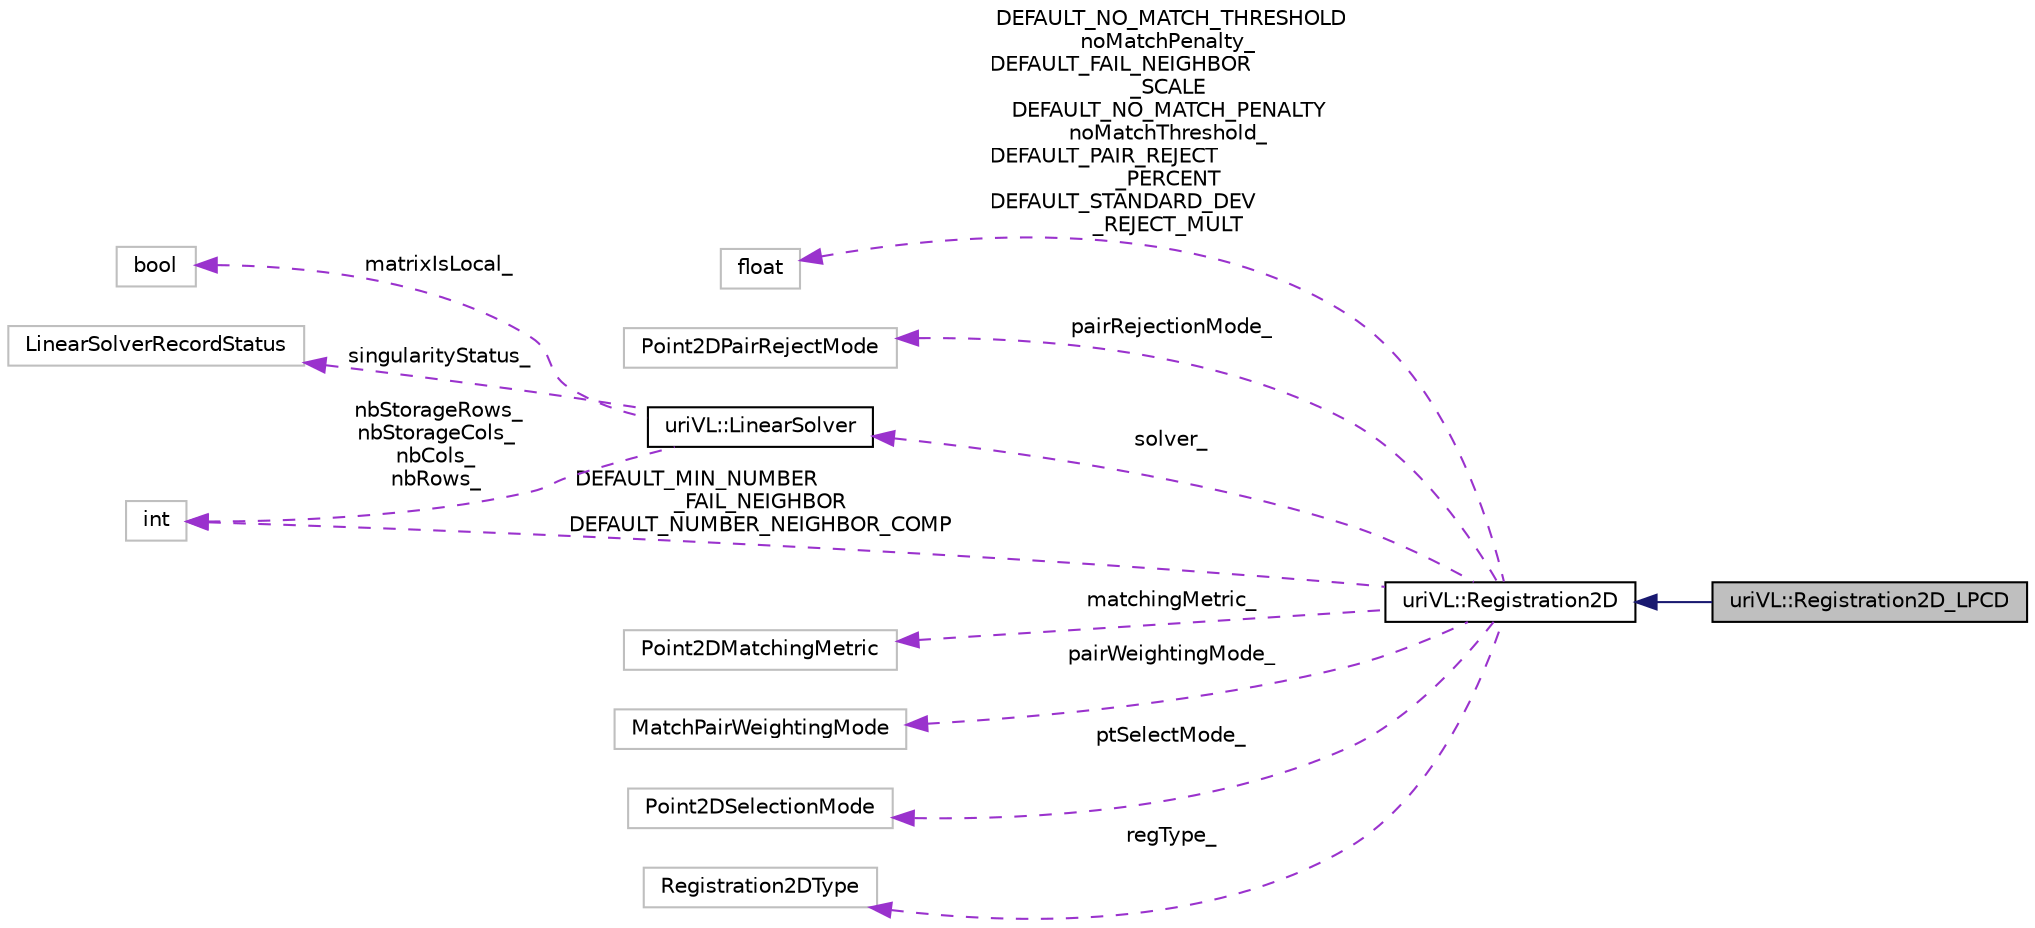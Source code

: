 digraph "uriVL::Registration2D_LPCD"
{
  edge [fontname="Helvetica",fontsize="10",labelfontname="Helvetica",labelfontsize="10"];
  node [fontname="Helvetica",fontsize="10",shape=record];
  rankdir="LR";
  Node1 [label="uriVL::Registration2D_LPCD",height=0.2,width=0.4,color="black", fillcolor="grey75", style="filled", fontcolor="black"];
  Node2 -> Node1 [dir="back",color="midnightblue",fontsize="10",style="solid",fontname="Helvetica"];
  Node2 [label="uriVL::Registration2D",height=0.2,width=0.4,color="black", fillcolor="white", style="filled",URL="$classuriVL_1_1Registration2D.html",tooltip="Virtual parent class for objects that register two sets of image points or (later) two image regions..."];
  Node3 -> Node2 [dir="back",color="darkorchid3",fontsize="10",style="dashed",label=" DEFAULT_NO_MATCH_THRESHOLD\nnoMatchPenalty_\nDEFAULT_FAIL_NEIGHBOR\l_SCALE\nDEFAULT_NO_MATCH_PENALTY\nnoMatchThreshold_\nDEFAULT_PAIR_REJECT\l_PERCENT\nDEFAULT_STANDARD_DEV\l_REJECT_MULT" ,fontname="Helvetica"];
  Node3 [label="float",height=0.2,width=0.4,color="grey75", fillcolor="white", style="filled"];
  Node4 -> Node2 [dir="back",color="darkorchid3",fontsize="10",style="dashed",label=" pairRejectionMode_" ,fontname="Helvetica"];
  Node4 [label="Point2DPairRejectMode",height=0.2,width=0.4,color="grey75", fillcolor="white", style="filled"];
  Node5 -> Node2 [dir="back",color="darkorchid3",fontsize="10",style="dashed",label=" solver_" ,fontname="Helvetica"];
  Node5 [label="uriVL::LinearSolver",height=0.2,width=0.4,color="black", fillcolor="white", style="filled",URL="$classuriVL_1_1LinearSolver.html",tooltip="Parent class to all classes that implement an algorithm for solving a system of linear equations..."];
  Node6 -> Node5 [dir="back",color="darkorchid3",fontsize="10",style="dashed",label=" singularityStatus_" ,fontname="Helvetica"];
  Node6 [label="LinearSolverRecordStatus",height=0.2,width=0.4,color="grey75", fillcolor="white", style="filled"];
  Node7 -> Node5 [dir="back",color="darkorchid3",fontsize="10",style="dashed",label=" nbStorageRows_\nnbStorageCols_\nnbCols_\nnbRows_" ,fontname="Helvetica"];
  Node7 [label="int",height=0.2,width=0.4,color="grey75", fillcolor="white", style="filled"];
  Node8 -> Node5 [dir="back",color="darkorchid3",fontsize="10",style="dashed",label=" matrixIsLocal_" ,fontname="Helvetica"];
  Node8 [label="bool",height=0.2,width=0.4,color="grey75", fillcolor="white", style="filled"];
  Node7 -> Node2 [dir="back",color="darkorchid3",fontsize="10",style="dashed",label=" DEFAULT_MIN_NUMBER\l_FAIL_NEIGHBOR\nDEFAULT_NUMBER_NEIGHBOR_COMP" ,fontname="Helvetica"];
  Node9 -> Node2 [dir="back",color="darkorchid3",fontsize="10",style="dashed",label=" matchingMetric_" ,fontname="Helvetica"];
  Node9 [label="Point2DMatchingMetric",height=0.2,width=0.4,color="grey75", fillcolor="white", style="filled"];
  Node10 -> Node2 [dir="back",color="darkorchid3",fontsize="10",style="dashed",label=" pairWeightingMode_" ,fontname="Helvetica"];
  Node10 [label="MatchPairWeightingMode",height=0.2,width=0.4,color="grey75", fillcolor="white", style="filled"];
  Node11 -> Node2 [dir="back",color="darkorchid3",fontsize="10",style="dashed",label=" ptSelectMode_" ,fontname="Helvetica"];
  Node11 [label="Point2DSelectionMode",height=0.2,width=0.4,color="grey75", fillcolor="white", style="filled"];
  Node12 -> Node2 [dir="back",color="darkorchid3",fontsize="10",style="dashed",label=" regType_" ,fontname="Helvetica"];
  Node12 [label="Registration2DType",height=0.2,width=0.4,color="grey75", fillcolor="white", style="filled"];
}
